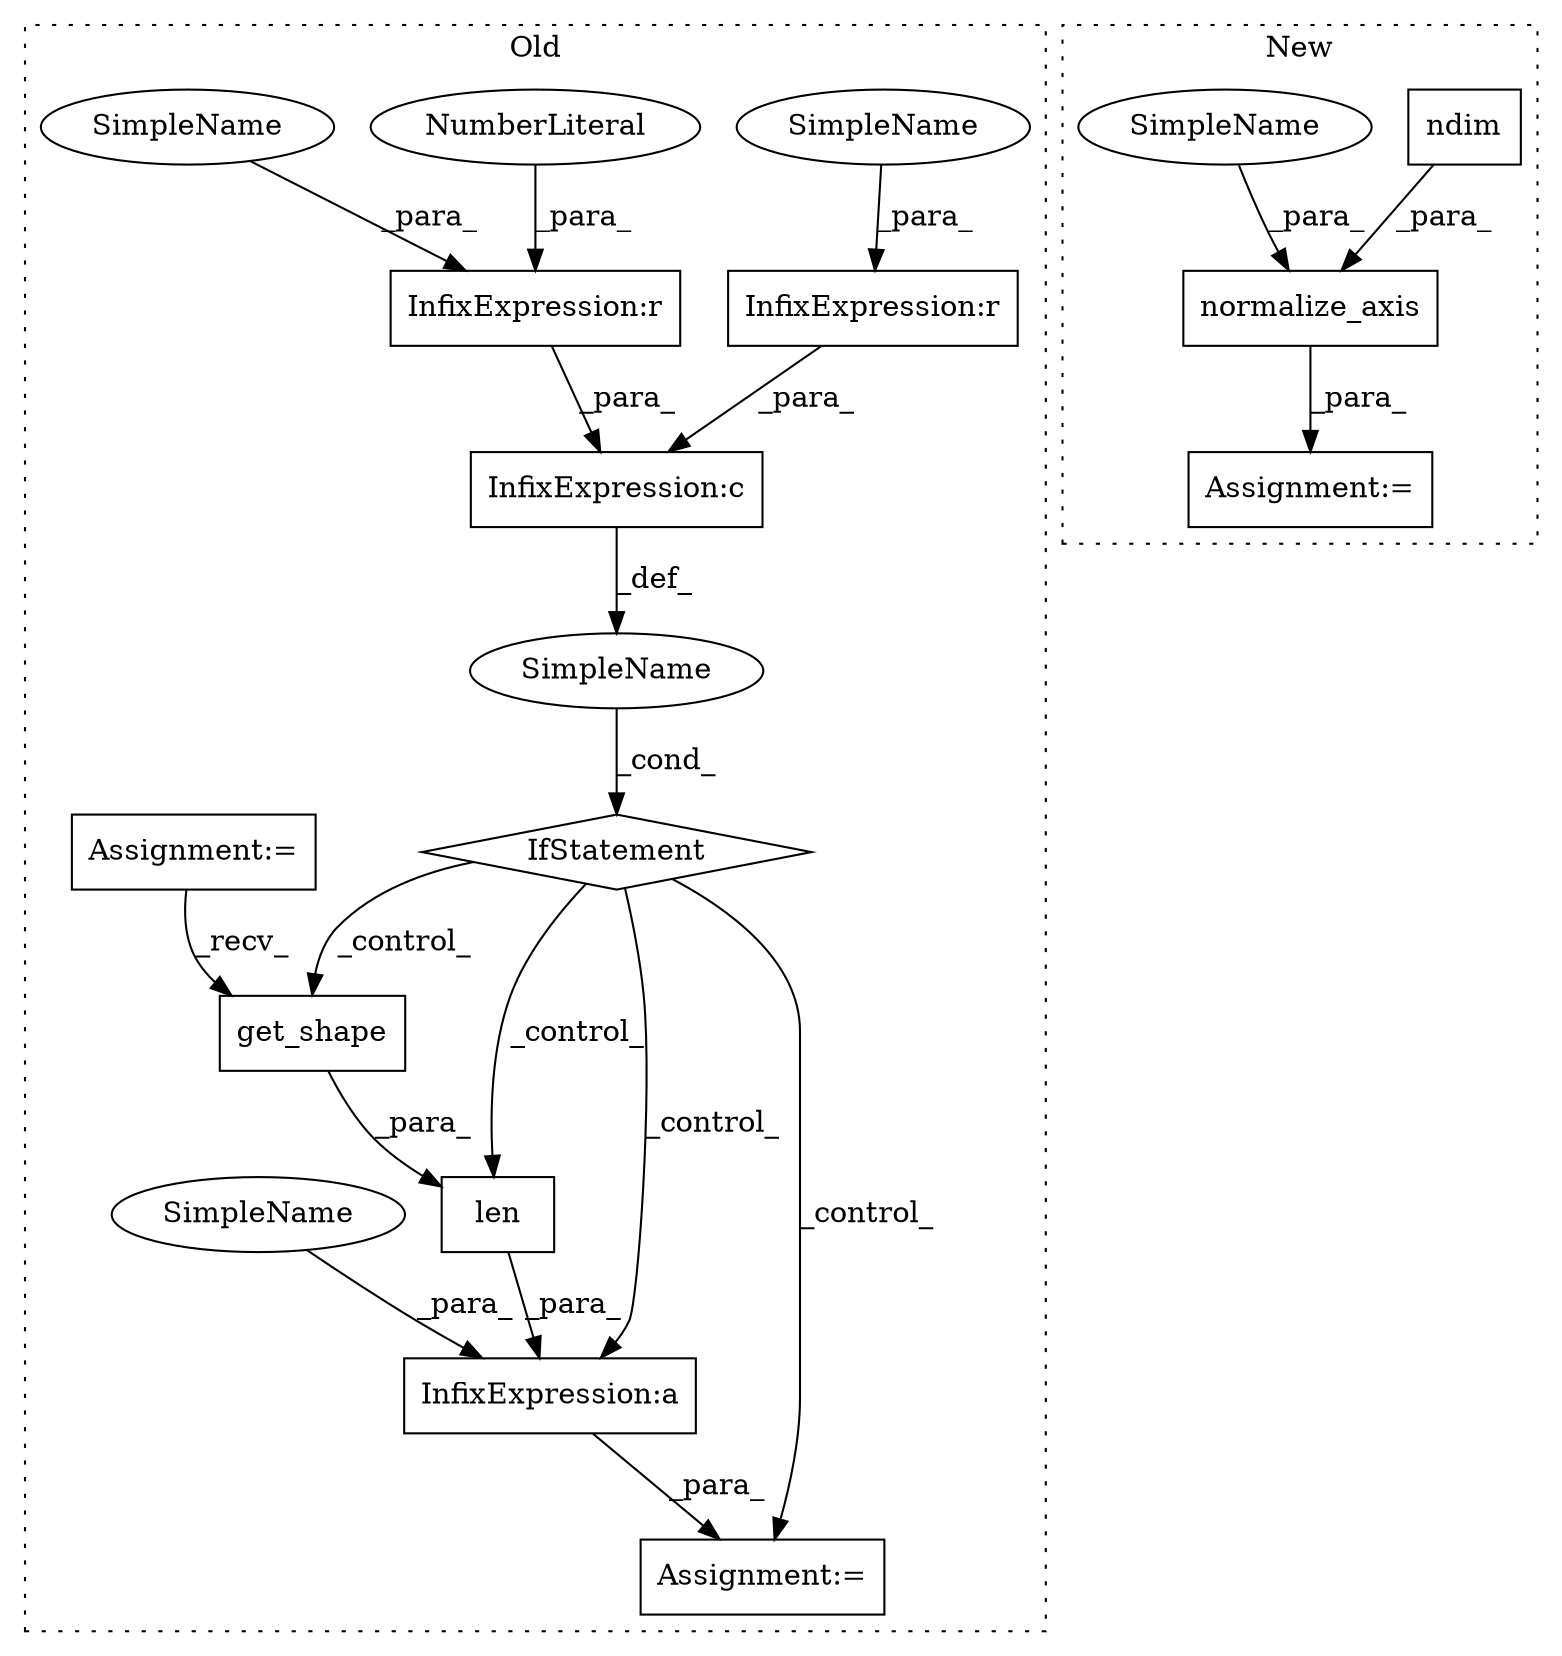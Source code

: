 digraph G {
subgraph cluster0 {
1 [label="get_shape" a="32" s="2635" l="11" shape="box"];
3 [label="InfixExpression:a" a="27" s="2626" l="3" shape="box"];
4 [label="InfixExpression:r" a="27" s="2601" l="3" shape="box"];
5 [label="InfixExpression:r" a="27" s="2583" l="4" shape="box"];
6 [label="NumberLiteral" a="34" s="2604" l="1" shape="ellipse"];
7 [label="InfixExpression:c" a="27" s="2592" l="4" shape="box"];
8 [label="len" a="32" s="2629,2646" l="4,1" shape="box"];
10 [label="IfStatement" a="25" s="2574,2606" l="4,2" shape="diamond"];
11 [label="SimpleName" a="42" s="" l="" shape="ellipse"];
12 [label="Assignment:=" a="7" s="2620" l="1" shape="box"];
14 [label="Assignment:=" a="7" s="2553" l="1" shape="box"];
15 [label="SimpleName" a="42" s="2579" l="4" shape="ellipse"];
16 [label="SimpleName" a="42" s="2597" l="4" shape="ellipse"];
17 [label="SimpleName" a="42" s="2622" l="4" shape="ellipse"];
label = "Old";
style="dotted";
}
subgraph cluster1 {
2 [label="normalize_axis" a="32" s="2897,2924" l="15,1" shape="box"];
9 [label="ndim" a="32" s="2917,2923" l="5,1" shape="box"];
13 [label="Assignment:=" a="7" s="2896" l="1" shape="box"];
18 [label="SimpleName" a="42" s="2912" l="4" shape="ellipse"];
label = "New";
style="dotted";
}
1 -> 8 [label="_para_"];
2 -> 13 [label="_para_"];
3 -> 12 [label="_para_"];
4 -> 7 [label="_para_"];
5 -> 7 [label="_para_"];
6 -> 4 [label="_para_"];
7 -> 11 [label="_def_"];
8 -> 3 [label="_para_"];
9 -> 2 [label="_para_"];
10 -> 8 [label="_control_"];
10 -> 3 [label="_control_"];
10 -> 12 [label="_control_"];
10 -> 1 [label="_control_"];
11 -> 10 [label="_cond_"];
14 -> 1 [label="_recv_"];
15 -> 5 [label="_para_"];
16 -> 4 [label="_para_"];
17 -> 3 [label="_para_"];
18 -> 2 [label="_para_"];
}